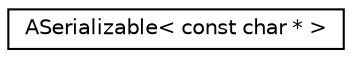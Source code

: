 digraph "Graphical Class Hierarchy"
{
 // LATEX_PDF_SIZE
  edge [fontname="Helvetica",fontsize="10",labelfontname="Helvetica",labelfontsize="10"];
  node [fontname="Helvetica",fontsize="10",shape=record];
  rankdir="LR";
  Node0 [label="ASerializable\< const char * \>",height=0.2,width=0.4,color="black", fillcolor="white", style="filled",URL="$structASerializable_3_01const_01char_01_5_01_4.html",tooltip=" "];
}
